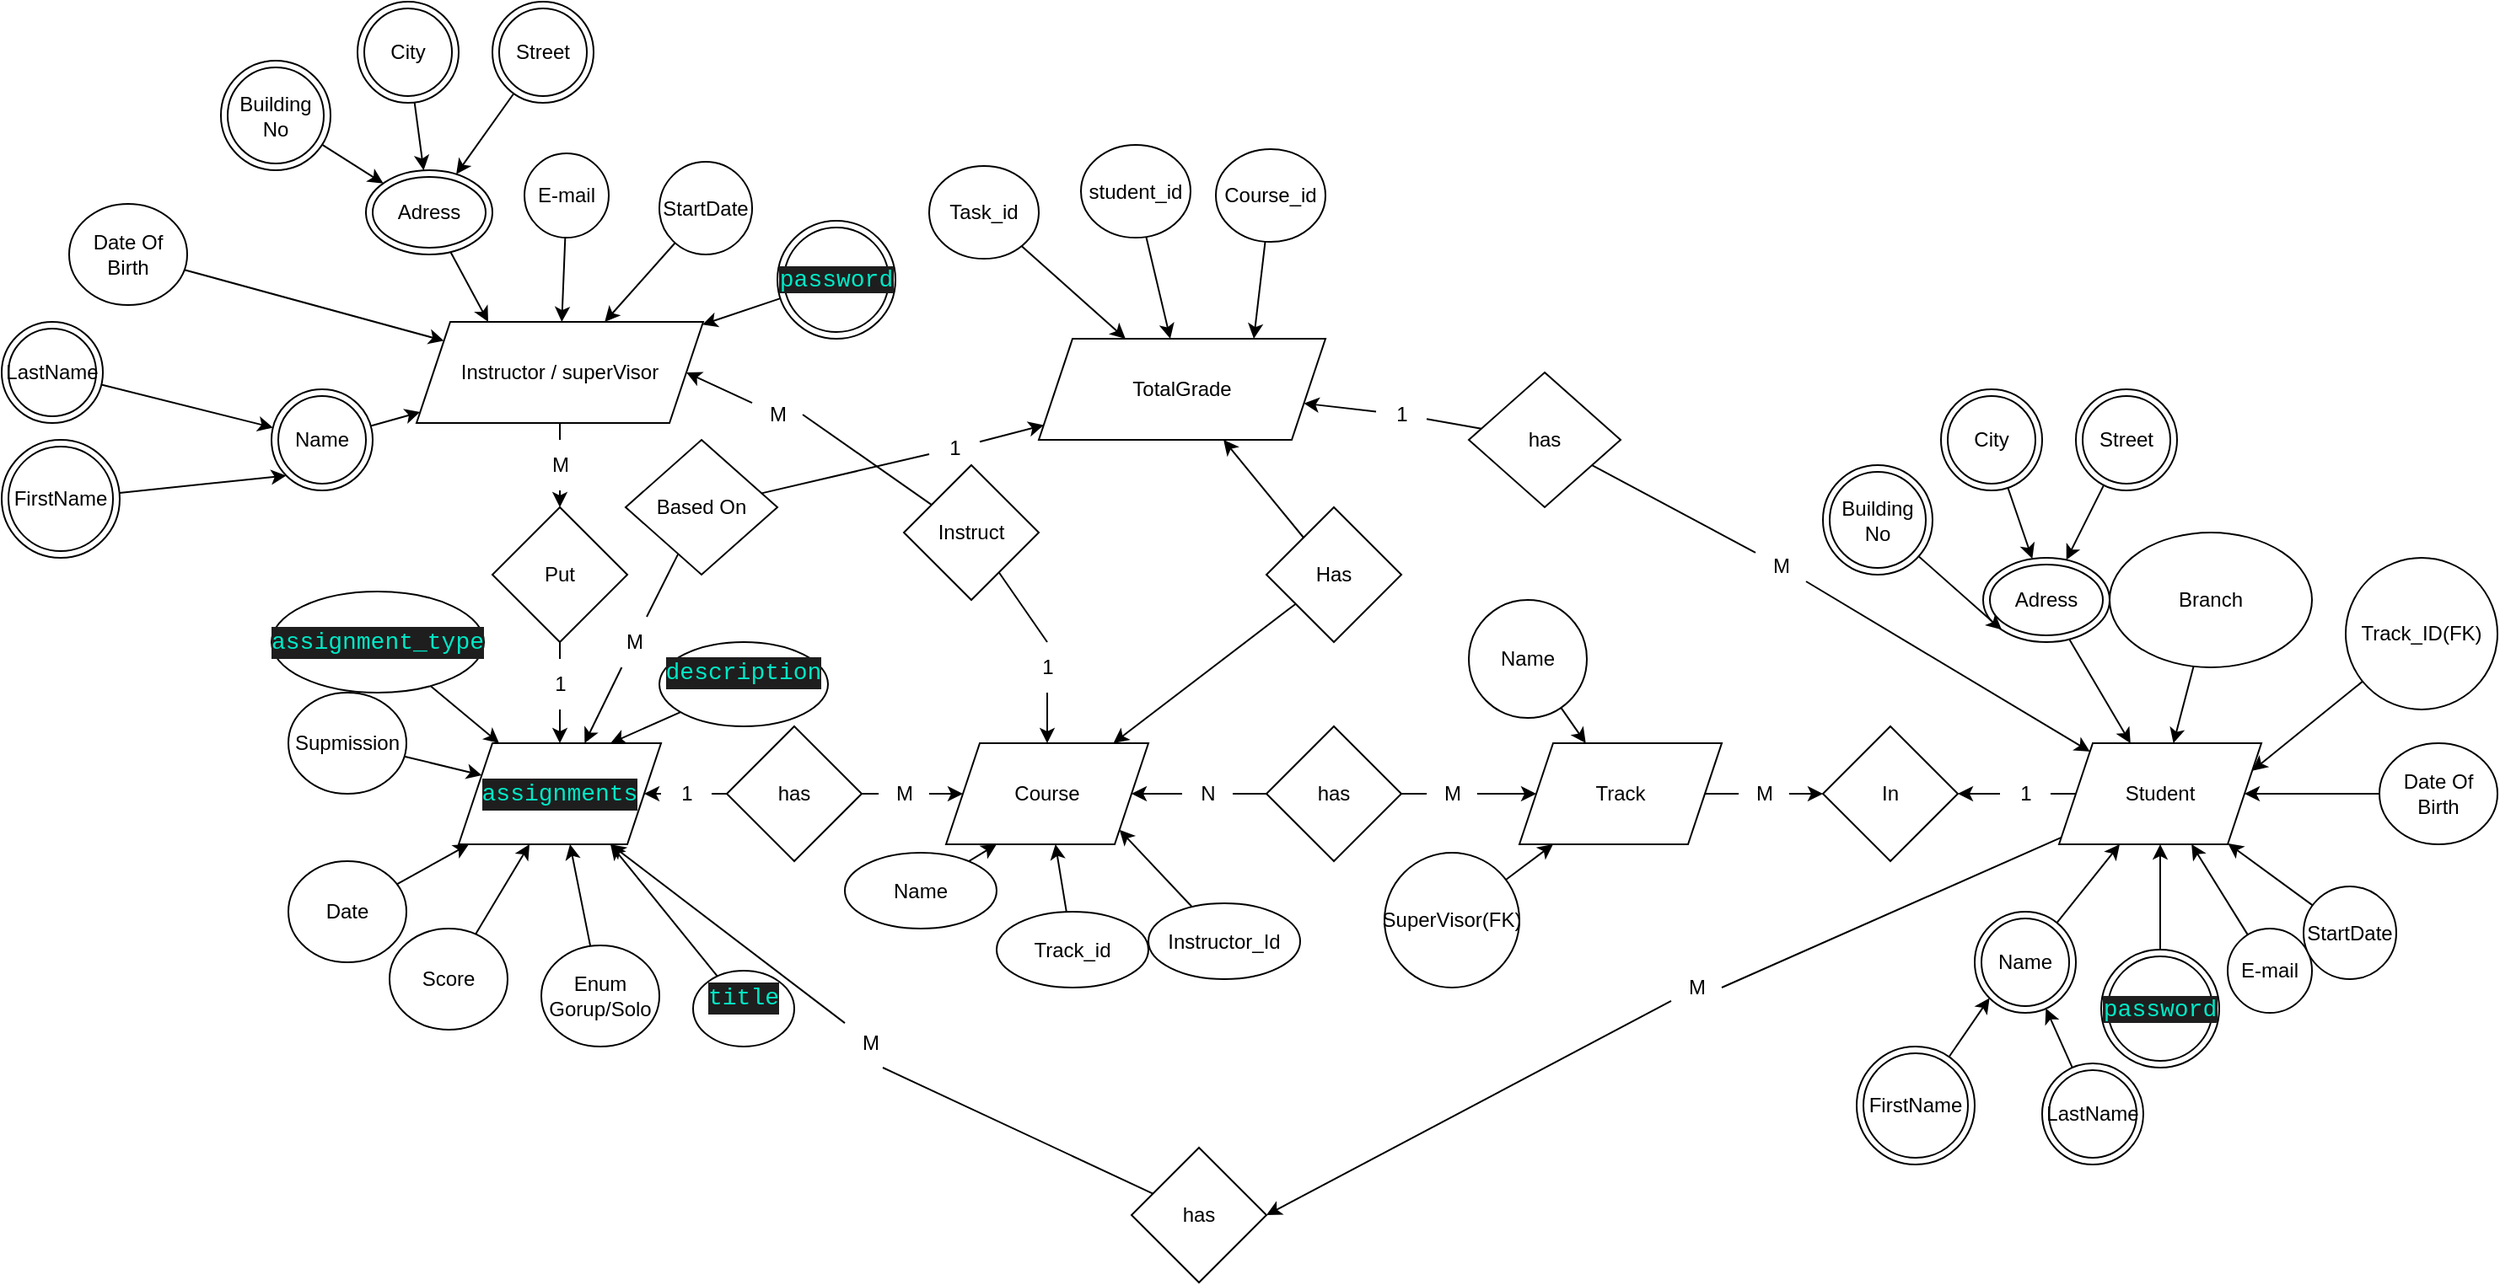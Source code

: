 <mxfile>
    <diagram id="dfsy4DjFATwSa1lI79BY" name="Page-1">
        <mxGraphModel dx="2289" dy="1658" grid="1" gridSize="10" guides="1" tooltips="1" connect="1" arrows="1" fold="1" page="1" pageScale="1" pageWidth="850" pageHeight="1100" math="0" shadow="0">
            <root>
                <mxCell id="0"/>
                <mxCell id="1" parent="0"/>
                <mxCell id="17" style="edgeStyle=none;html=1;entryX=1;entryY=0.5;entryDx=0;entryDy=0;startArrow=none;" parent="1" source="164" target="11" edge="1">
                    <mxGeometry relative="1" as="geometry"/>
                </mxCell>
                <mxCell id="102" style="edgeStyle=none;html=1;entryX=1;entryY=0.5;entryDx=0;entryDy=0;startArrow=none;" parent="1" source="165" target="80" edge="1">
                    <mxGeometry relative="1" as="geometry"/>
                </mxCell>
                <mxCell id="2" value="Student" style="shape=parallelogram;perimeter=parallelogramPerimeter;whiteSpace=wrap;html=1;fixedSize=1;" parent="1" vertex="1">
                    <mxGeometry x="530" y="310" width="120" height="60" as="geometry"/>
                </mxCell>
                <mxCell id="13" style="edgeStyle=none;html=1;startArrow=none;" parent="1" source="180" target="12" edge="1">
                    <mxGeometry relative="1" as="geometry"/>
                </mxCell>
                <mxCell id="3" value="Instructor / superVisor" style="shape=parallelogram;perimeter=parallelogramPerimeter;whiteSpace=wrap;html=1;fixedSize=1;" parent="1" vertex="1">
                    <mxGeometry x="-444" y="60" width="170" height="60" as="geometry"/>
                </mxCell>
                <mxCell id="5" value="&lt;div style=&quot;color: rgb(187, 187, 187); background-color: rgb(30, 30, 30); font-family: Consolas, &amp;quot;Courier New&amp;quot;, monospace; font-size: 14px; line-height: 19px;&quot;&gt;&lt;span style=&quot;color: #00e8c6;&quot;&gt;assignments&lt;/span&gt;&lt;/div&gt;" style="shape=parallelogram;perimeter=parallelogramPerimeter;whiteSpace=wrap;html=1;fixedSize=1;" parent="1" vertex="1">
                    <mxGeometry x="-419" y="310" width="120" height="60" as="geometry"/>
                </mxCell>
                <mxCell id="11" value="In" style="rhombus;whiteSpace=wrap;html=1;" parent="1" vertex="1">
                    <mxGeometry x="390" y="300" width="80" height="80" as="geometry"/>
                </mxCell>
                <mxCell id="14" style="edgeStyle=none;html=1;startArrow=none;" parent="1" source="182" target="5" edge="1">
                    <mxGeometry relative="1" as="geometry"/>
                </mxCell>
                <mxCell id="12" value="Put" style="rhombus;whiteSpace=wrap;html=1;" parent="1" vertex="1">
                    <mxGeometry x="-399" y="170" width="80" height="80" as="geometry"/>
                </mxCell>
                <mxCell id="16" style="edgeStyle=none;html=1;" parent="1" source="15" target="5" edge="1">
                    <mxGeometry relative="1" as="geometry"/>
                </mxCell>
                <mxCell id="15" value="Enum&lt;br&gt;Gorup/Solo" style="ellipse;whiteSpace=wrap;html=1;" parent="1" vertex="1">
                    <mxGeometry x="-370" y="430" width="70" height="60" as="geometry"/>
                </mxCell>
                <mxCell id="19" style="edgeStyle=none;html=1;" parent="1" source="18" target="5" edge="1">
                    <mxGeometry relative="1" as="geometry"/>
                </mxCell>
                <mxCell id="18" value="Score" style="ellipse;whiteSpace=wrap;html=1;" parent="1" vertex="1">
                    <mxGeometry x="-460" y="420" width="70" height="60" as="geometry"/>
                </mxCell>
                <mxCell id="21" style="edgeStyle=none;html=1;" parent="1" source="20" target="5" edge="1">
                    <mxGeometry relative="1" as="geometry"/>
                </mxCell>
                <mxCell id="20" value="Date" style="ellipse;whiteSpace=wrap;html=1;" parent="1" vertex="1">
                    <mxGeometry x="-520" y="380" width="70" height="60" as="geometry"/>
                </mxCell>
                <mxCell id="25" style="edgeStyle=none;html=1;" parent="1" source="24" target="2" edge="1">
                    <mxGeometry relative="1" as="geometry"/>
                </mxCell>
                <mxCell id="24" value="Name" style="ellipse;shape=doubleEllipse;whiteSpace=wrap;html=1;aspect=fixed;" parent="1" vertex="1">
                    <mxGeometry x="480" y="410" width="60" height="60" as="geometry"/>
                </mxCell>
                <mxCell id="28" style="edgeStyle=none;html=1;entryX=0;entryY=1;entryDx=0;entryDy=0;" parent="1" source="26" target="24" edge="1">
                    <mxGeometry relative="1" as="geometry"/>
                </mxCell>
                <mxCell id="26" value="FirstName" style="ellipse;shape=doubleEllipse;whiteSpace=wrap;html=1;aspect=fixed;" parent="1" vertex="1">
                    <mxGeometry x="410" y="490" width="70" height="70" as="geometry"/>
                </mxCell>
                <mxCell id="29" style="edgeStyle=none;html=1;" parent="1" source="27" target="24" edge="1">
                    <mxGeometry relative="1" as="geometry"/>
                </mxCell>
                <mxCell id="27" value="LastName" style="ellipse;shape=doubleEllipse;whiteSpace=wrap;html=1;aspect=fixed;" parent="1" vertex="1">
                    <mxGeometry x="520" y="500" width="60" height="60" as="geometry"/>
                </mxCell>
                <mxCell id="47" style="edgeStyle=none;html=1;" parent="1" source="30" target="2" edge="1">
                    <mxGeometry relative="1" as="geometry"/>
                </mxCell>
                <mxCell id="30" value="Adress" style="ellipse;shape=doubleEllipse;whiteSpace=wrap;html=1;" parent="1" vertex="1">
                    <mxGeometry x="485" y="200" width="75" height="50" as="geometry"/>
                </mxCell>
                <mxCell id="33" style="edgeStyle=none;html=1;" parent="1" source="32" target="30" edge="1">
                    <mxGeometry relative="1" as="geometry"/>
                </mxCell>
                <mxCell id="32" value="City" style="ellipse;shape=doubleEllipse;whiteSpace=wrap;html=1;aspect=fixed;" parent="1" vertex="1">
                    <mxGeometry x="460" y="100" width="60" height="60" as="geometry"/>
                </mxCell>
                <mxCell id="35" style="edgeStyle=none;html=1;" parent="1" source="34" target="30" edge="1">
                    <mxGeometry relative="1" as="geometry"/>
                </mxCell>
                <mxCell id="34" value="Street" style="ellipse;shape=doubleEllipse;whiteSpace=wrap;html=1;aspect=fixed;" parent="1" vertex="1">
                    <mxGeometry x="540" y="100" width="60" height="60" as="geometry"/>
                </mxCell>
                <mxCell id="37" style="edgeStyle=none;html=1;entryX=0;entryY=1;entryDx=0;entryDy=0;" parent="1" source="36" target="30" edge="1">
                    <mxGeometry relative="1" as="geometry"/>
                </mxCell>
                <mxCell id="36" value="Building No" style="ellipse;shape=doubleEllipse;whiteSpace=wrap;html=1;aspect=fixed;" parent="1" vertex="1">
                    <mxGeometry x="390" y="145" width="65" height="65" as="geometry"/>
                </mxCell>
                <mxCell id="42" style="edgeStyle=none;html=1;" parent="1" source="41" target="2" edge="1">
                    <mxGeometry relative="1" as="geometry"/>
                </mxCell>
                <mxCell id="41" value="E-mail" style="ellipse;whiteSpace=wrap;html=1;aspect=fixed;" parent="1" vertex="1">
                    <mxGeometry x="630" y="420" width="50" height="50" as="geometry"/>
                </mxCell>
                <mxCell id="44" style="edgeStyle=none;html=1;" parent="1" source="43" target="2" edge="1">
                    <mxGeometry relative="1" as="geometry"/>
                </mxCell>
                <mxCell id="43" value="StartDate" style="ellipse;whiteSpace=wrap;html=1;aspect=fixed;" parent="1" vertex="1">
                    <mxGeometry x="675" y="395" width="55" height="55" as="geometry"/>
                </mxCell>
                <mxCell id="51" style="edgeStyle=none;html=1;" parent="1" source="50" target="5" edge="1">
                    <mxGeometry relative="1" as="geometry"/>
                </mxCell>
                <mxCell id="50" value="Supmission" style="ellipse;whiteSpace=wrap;html=1;" parent="1" vertex="1">
                    <mxGeometry x="-520" y="280" width="70" height="60" as="geometry"/>
                </mxCell>
                <mxCell id="53" style="edgeStyle=none;html=1;startArrow=none;" parent="1" source="168" target="11" edge="1">
                    <mxGeometry relative="1" as="geometry"/>
                </mxCell>
                <mxCell id="52" value="Track" style="shape=parallelogram;perimeter=parallelogramPerimeter;whiteSpace=wrap;html=1;fixedSize=1;" parent="1" vertex="1">
                    <mxGeometry x="210" y="310" width="120" height="60" as="geometry"/>
                </mxCell>
                <mxCell id="55" style="edgeStyle=none;html=1;startArrow=none;" parent="1" source="171" target="52" edge="1">
                    <mxGeometry relative="1" as="geometry"/>
                </mxCell>
                <mxCell id="72" style="edgeStyle=none;html=1;startArrow=none;" parent="1" source="173" target="71" edge="1">
                    <mxGeometry relative="1" as="geometry"/>
                </mxCell>
                <mxCell id="54" value="has" style="rhombus;whiteSpace=wrap;html=1;" parent="1" vertex="1">
                    <mxGeometry x="60" y="300" width="80" height="80" as="geometry"/>
                </mxCell>
                <mxCell id="62" style="edgeStyle=none;html=1;entryX=1;entryY=0.25;entryDx=0;entryDy=0;" parent="1" source="60" target="2" edge="1">
                    <mxGeometry relative="1" as="geometry"/>
                </mxCell>
                <mxCell id="60" value="Track_ID(FK)" style="ellipse;whiteSpace=wrap;html=1;aspect=fixed;" parent="1" vertex="1">
                    <mxGeometry x="700" y="200" width="90" height="90" as="geometry"/>
                </mxCell>
                <mxCell id="151" style="edgeStyle=none;html=1;" parent="1" source="65" target="52" edge="1">
                    <mxGeometry relative="1" as="geometry"/>
                </mxCell>
                <mxCell id="65" value="Name" style="ellipse;whiteSpace=wrap;html=1;aspect=fixed;" parent="1" vertex="1">
                    <mxGeometry x="180" y="225" width="70" height="70" as="geometry"/>
                </mxCell>
                <mxCell id="68" style="edgeStyle=none;html=1;" parent="1" source="67" target="52" edge="1">
                    <mxGeometry relative="1" as="geometry"/>
                </mxCell>
                <mxCell id="67" value="SuperVisor(FK)" style="ellipse;whiteSpace=wrap;html=1;aspect=fixed;" parent="1" vertex="1">
                    <mxGeometry x="130" y="375" width="80" height="80" as="geometry"/>
                </mxCell>
                <mxCell id="70" style="edgeStyle=none;html=1;" parent="1" source="69" target="2" edge="1">
                    <mxGeometry relative="1" as="geometry"/>
                </mxCell>
                <mxCell id="69" value="Branch" style="ellipse;whiteSpace=wrap;html=1;" parent="1" vertex="1">
                    <mxGeometry x="560" y="185" width="120" height="80" as="geometry"/>
                </mxCell>
                <mxCell id="71" value="Course" style="shape=parallelogram;perimeter=parallelogramPerimeter;whiteSpace=wrap;html=1;fixedSize=1;" parent="1" vertex="1">
                    <mxGeometry x="-130" y="310" width="120" height="60" as="geometry"/>
                </mxCell>
                <mxCell id="153" style="edgeStyle=none;html=1;entryX=0.25;entryY=1;entryDx=0;entryDy=0;" parent="1" source="74" target="71" edge="1">
                    <mxGeometry relative="1" as="geometry"/>
                </mxCell>
                <mxCell id="74" value="Name" style="ellipse;whiteSpace=wrap;html=1;" parent="1" vertex="1">
                    <mxGeometry x="-190" y="375" width="90" height="45" as="geometry"/>
                </mxCell>
                <mxCell id="78" style="edgeStyle=none;html=1;startArrow=none;" parent="1" source="178" target="5" edge="1">
                    <mxGeometry relative="1" as="geometry"/>
                </mxCell>
                <mxCell id="79" style="edgeStyle=none;html=1;startArrow=none;" parent="1" source="176" target="71" edge="1">
                    <mxGeometry relative="1" as="geometry"/>
                </mxCell>
                <mxCell id="77" value="has" style="rhombus;whiteSpace=wrap;html=1;" parent="1" vertex="1">
                    <mxGeometry x="-260" y="300" width="80" height="80" as="geometry"/>
                </mxCell>
                <mxCell id="103" style="edgeStyle=none;html=1;entryX=0.75;entryY=1;entryDx=0;entryDy=0;startArrow=none;" parent="1" source="163" target="5" edge="1">
                    <mxGeometry relative="1" as="geometry"/>
                </mxCell>
                <mxCell id="80" value="has" style="rhombus;whiteSpace=wrap;html=1;" parent="1" vertex="1">
                    <mxGeometry x="-20" y="550" width="80" height="80" as="geometry"/>
                </mxCell>
                <mxCell id="88" value="TotalGrade" style="shape=parallelogram;perimeter=parallelogramPerimeter;whiteSpace=wrap;html=1;fixedSize=1;" parent="1" vertex="1">
                    <mxGeometry x="-75" y="70" width="170" height="60" as="geometry"/>
                </mxCell>
                <mxCell id="91" style="edgeStyle=none;html=1;startArrow=none;" parent="1" source="190" target="2" edge="1">
                    <mxGeometry relative="1" as="geometry"/>
                </mxCell>
                <mxCell id="92" style="edgeStyle=none;html=1;startArrow=none;" parent="1" source="188" target="88" edge="1">
                    <mxGeometry relative="1" as="geometry"/>
                </mxCell>
                <mxCell id="90" value="has" style="rhombus;whiteSpace=wrap;html=1;" parent="1" vertex="1">
                    <mxGeometry x="180" y="90" width="90" height="80" as="geometry"/>
                </mxCell>
                <mxCell id="95" style="edgeStyle=none;html=1;startArrow=none;" parent="1" source="194" target="88" edge="1">
                    <mxGeometry relative="1" as="geometry"/>
                </mxCell>
                <mxCell id="96" style="edgeStyle=none;html=1;startArrow=none;" parent="1" source="192" target="5" edge="1">
                    <mxGeometry relative="1" as="geometry"/>
                </mxCell>
                <mxCell id="94" value="Based On" style="rhombus;whiteSpace=wrap;html=1;" parent="1" vertex="1">
                    <mxGeometry x="-320" y="130" width="90" height="80" as="geometry"/>
                </mxCell>
                <mxCell id="154" style="edgeStyle=none;html=1;entryX=1;entryY=1;entryDx=0;entryDy=0;" parent="1" source="98" target="71" edge="1">
                    <mxGeometry relative="1" as="geometry"/>
                </mxCell>
                <mxCell id="98" value="Instructor_Id" style="ellipse;whiteSpace=wrap;html=1;" parent="1" vertex="1">
                    <mxGeometry x="-10" y="405" width="90" height="45" as="geometry"/>
                </mxCell>
                <mxCell id="101" style="edgeStyle=none;html=1;" parent="1" source="100" target="2" edge="1">
                    <mxGeometry relative="1" as="geometry"/>
                </mxCell>
                <mxCell id="100" value="Date Of Birth" style="ellipse;whiteSpace=wrap;html=1;" parent="1" vertex="1">
                    <mxGeometry x="720" y="310" width="70" height="60" as="geometry"/>
                </mxCell>
                <mxCell id="125" style="edgeStyle=none;html=1;" parent="1" source="104" target="3" edge="1">
                    <mxGeometry relative="1" as="geometry"/>
                </mxCell>
                <mxCell id="104" value="Name" style="ellipse;shape=doubleEllipse;whiteSpace=wrap;html=1;aspect=fixed;" parent="1" vertex="1">
                    <mxGeometry x="-530" y="100" width="60" height="60" as="geometry"/>
                </mxCell>
                <mxCell id="105" style="edgeStyle=none;html=1;entryX=0;entryY=1;entryDx=0;entryDy=0;" parent="1" source="106" target="104" edge="1">
                    <mxGeometry relative="1" as="geometry"/>
                </mxCell>
                <mxCell id="106" value="FirstName" style="ellipse;shape=doubleEllipse;whiteSpace=wrap;html=1;aspect=fixed;" parent="1" vertex="1">
                    <mxGeometry x="-690" y="130" width="70" height="70" as="geometry"/>
                </mxCell>
                <mxCell id="107" style="edgeStyle=none;html=1;" parent="1" source="108" target="104" edge="1">
                    <mxGeometry relative="1" as="geometry"/>
                </mxCell>
                <mxCell id="108" value="LastName" style="ellipse;shape=doubleEllipse;whiteSpace=wrap;html=1;aspect=fixed;" parent="1" vertex="1">
                    <mxGeometry x="-690" y="60" width="60" height="60" as="geometry"/>
                </mxCell>
                <mxCell id="119" style="edgeStyle=none;html=1;entryX=0.25;entryY=0;entryDx=0;entryDy=0;" parent="1" source="109" target="3" edge="1">
                    <mxGeometry relative="1" as="geometry"/>
                </mxCell>
                <mxCell id="109" value="Adress" style="ellipse;shape=doubleEllipse;whiteSpace=wrap;html=1;" parent="1" vertex="1">
                    <mxGeometry x="-474" y="-30" width="75" height="50" as="geometry"/>
                </mxCell>
                <mxCell id="121" style="edgeStyle=none;html=1;" parent="1" source="110" target="109" edge="1">
                    <mxGeometry relative="1" as="geometry"/>
                </mxCell>
                <mxCell id="110" value="City" style="ellipse;shape=doubleEllipse;whiteSpace=wrap;html=1;aspect=fixed;" parent="1" vertex="1">
                    <mxGeometry x="-479" y="-130" width="60" height="60" as="geometry"/>
                </mxCell>
                <mxCell id="122" style="edgeStyle=none;html=1;" parent="1" source="111" target="109" edge="1">
                    <mxGeometry relative="1" as="geometry"/>
                </mxCell>
                <mxCell id="111" value="Street" style="ellipse;shape=doubleEllipse;whiteSpace=wrap;html=1;aspect=fixed;" parent="1" vertex="1">
                    <mxGeometry x="-399" y="-130" width="60" height="60" as="geometry"/>
                </mxCell>
                <mxCell id="120" style="edgeStyle=none;html=1;" parent="1" source="112" target="109" edge="1">
                    <mxGeometry relative="1" as="geometry"/>
                </mxCell>
                <mxCell id="112" value="Building No" style="ellipse;shape=doubleEllipse;whiteSpace=wrap;html=1;aspect=fixed;" parent="1" vertex="1">
                    <mxGeometry x="-560" y="-95" width="65" height="65" as="geometry"/>
                </mxCell>
                <mxCell id="126" style="edgeStyle=none;html=1;" parent="1" source="114" target="3" edge="1">
                    <mxGeometry relative="1" as="geometry"/>
                </mxCell>
                <mxCell id="114" value="E-mail" style="ellipse;whiteSpace=wrap;html=1;aspect=fixed;" parent="1" vertex="1">
                    <mxGeometry x="-380" y="-40" width="50" height="50" as="geometry"/>
                </mxCell>
                <mxCell id="127" style="edgeStyle=none;html=1;" parent="1" source="115" target="3" edge="1">
                    <mxGeometry relative="1" as="geometry"/>
                </mxCell>
                <mxCell id="115" value="StartDate" style="ellipse;whiteSpace=wrap;html=1;aspect=fixed;" parent="1" vertex="1">
                    <mxGeometry x="-300" y="-35" width="55" height="55" as="geometry"/>
                </mxCell>
                <mxCell id="123" style="edgeStyle=none;html=1;" parent="1" source="118" target="3" edge="1">
                    <mxGeometry relative="1" as="geometry"/>
                </mxCell>
                <mxCell id="118" value="Date Of Birth" style="ellipse;whiteSpace=wrap;html=1;" parent="1" vertex="1">
                    <mxGeometry x="-650" y="-10" width="70" height="60" as="geometry"/>
                </mxCell>
                <mxCell id="129" style="edgeStyle=none;html=1;" parent="1" source="128" target="88" edge="1">
                    <mxGeometry relative="1" as="geometry"/>
                </mxCell>
                <mxCell id="128" value="student_id" style="ellipse;whiteSpace=wrap;html=1;" parent="1" vertex="1">
                    <mxGeometry x="-50" y="-45" width="65" height="55" as="geometry"/>
                </mxCell>
                <mxCell id="133" style="edgeStyle=none;html=1;entryX=0.75;entryY=0;entryDx=0;entryDy=0;" parent="1" source="132" target="88" edge="1">
                    <mxGeometry relative="1" as="geometry"/>
                </mxCell>
                <mxCell id="132" value="Course_id" style="ellipse;whiteSpace=wrap;html=1;" parent="1" vertex="1">
                    <mxGeometry x="30" y="-42.5" width="65" height="55" as="geometry"/>
                </mxCell>
                <mxCell id="138" style="edgeStyle=none;html=1;" parent="1" source="137" target="88" edge="1">
                    <mxGeometry relative="1" as="geometry"/>
                </mxCell>
                <mxCell id="137" value="Task_id" style="ellipse;whiteSpace=wrap;html=1;" parent="1" vertex="1">
                    <mxGeometry x="-140" y="-32.5" width="65" height="55" as="geometry"/>
                </mxCell>
                <mxCell id="140" style="edgeStyle=none;html=1;entryX=0.75;entryY=1;entryDx=0;entryDy=0;" parent="1" source="139" target="5" edge="1">
                    <mxGeometry relative="1" as="geometry"/>
                </mxCell>
                <mxCell id="139" value="&#10;&lt;div style=&quot;color: rgb(187, 187, 187); background-color: rgb(30, 30, 30); font-family: Consolas, &amp;quot;Courier New&amp;quot;, monospace; font-weight: normal; font-size: 14px; line-height: 19px;&quot;&gt;&lt;div&gt;&lt;span style=&quot;color: #00e8c6;&quot;&gt;title&lt;/span&gt;&lt;/div&gt;&lt;/div&gt;&#10;&#10;" style="ellipse;whiteSpace=wrap;html=1;" parent="1" vertex="1">
                    <mxGeometry x="-280" y="445" width="60" height="45" as="geometry"/>
                </mxCell>
                <mxCell id="143" style="edgeStyle=none;html=1;entryX=0.75;entryY=0;entryDx=0;entryDy=0;" parent="1" source="142" target="5" edge="1">
                    <mxGeometry relative="1" as="geometry"/>
                </mxCell>
                <mxCell id="142" value="&#10;&lt;div style=&quot;color: rgb(187, 187, 187); background-color: rgb(30, 30, 30); font-family: Consolas, &amp;quot;Courier New&amp;quot;, monospace; font-weight: normal; font-size: 14px; line-height: 19px;&quot;&gt;&lt;div&gt;&lt;span style=&quot;color: #00e8c6;&quot;&gt;description&lt;/span&gt;&lt;/div&gt;&lt;/div&gt;&#10;&#10;" style="ellipse;whiteSpace=wrap;html=1;" parent="1" vertex="1">
                    <mxGeometry x="-300" y="250" width="100" height="50" as="geometry"/>
                </mxCell>
                <mxCell id="145" style="edgeStyle=none;html=1;" parent="1" source="144" target="5" edge="1">
                    <mxGeometry relative="1" as="geometry"/>
                </mxCell>
                <mxCell id="144" value="&lt;div style=&quot;color: rgb(187, 187, 187); background-color: rgb(30, 30, 30); font-family: Consolas, &amp;quot;Courier New&amp;quot;, monospace; font-size: 14px; line-height: 19px;&quot;&gt;&lt;span style=&quot;color: #00e8c6;&quot;&gt;assignment_type&lt;/span&gt;&lt;/div&gt;" style="ellipse;whiteSpace=wrap;html=1;" parent="1" vertex="1">
                    <mxGeometry x="-530" y="220" width="126" height="60" as="geometry"/>
                </mxCell>
                <mxCell id="147" style="edgeStyle=none;html=1;" parent="1" source="146" target="71" edge="1">
                    <mxGeometry relative="1" as="geometry"/>
                </mxCell>
                <mxCell id="146" value="Track_id" style="ellipse;whiteSpace=wrap;html=1;" parent="1" vertex="1">
                    <mxGeometry x="-100" y="410" width="90" height="45" as="geometry"/>
                </mxCell>
                <mxCell id="150" value="" style="edgeStyle=none;html=1;" parent="1" source="149" target="2" edge="1">
                    <mxGeometry relative="1" as="geometry"/>
                </mxCell>
                <mxCell id="149" value="&lt;span style=&quot;color: rgba(0, 0, 0, 0); font-family: monospace; font-size: 0px; text-align: start;&quot;&gt;%3CmxGraphModel%3E%3Croot%3E%3CmxCell%20id%3D%220%22%2F%3E%3CmxCell%20id%3D%221%22%20parent%3D%220%22%2F%3E%3CmxCell%20id%3D%222%22%20value%3D%22%26lt%3Bdiv%20style%3D%26quot%3Bcolor%3A%20rgb(187%2C%20187%2C%20187)%3B%20background-color%3A%20rgb(30%2C%2030%2C%2030)%3B%20font-family%3A%20Consolas%2C%20%26amp%3Bquot%3BCourier%20New%26amp%3Bquot%3B%2C%20monospace%3B%20font-weight%3A%20normal%3B%20font-size%3A%2014px%3B%20line-height%3A%2019px%3B%26quot%3B%26gt%3B%26lt%3Bdiv%26gt%3B%26lt%3Bspan%20style%3D%26quot%3Bcolor%3A%20%2300e8c6%3B%26quot%3B%26gt%3Bpassword%26lt%3B%2Fspan%26gt%3B%26lt%3B%2Fdiv%26gt%3B%26lt%3B%2Fdiv%26gt%3B%22%20style%3D%22text%3BwhiteSpace%3Dwrap%3Bhtml%3D1%3B%22%20vertex%3D%221%22%20parent%3D%221%22%3E%3CmxGeometry%20x%3D%22590%22%20y%3D%22420%22%20width%3D%22100%22%20height%3D%2240%22%20as%3D%22geometry%22%2F%3E%3C%2FmxCell%3E%3C%2Froot%3E%3C%2FmxGraphModel%3E&lt;/span&gt;&lt;span style=&quot;color: rgb(0, 232, 198); background-color: rgb(30, 30, 30); font-family: Consolas, &amp;quot;Courier New&amp;quot;, monospace; font-size: 14px;&quot;&gt;password&lt;/span&gt;" style="ellipse;shape=doubleEllipse;whiteSpace=wrap;html=1;aspect=fixed;" parent="1" vertex="1">
                    <mxGeometry x="555" y="432.5" width="70" height="70" as="geometry"/>
                </mxCell>
                <mxCell id="156" style="edgeStyle=none;html=1;entryX=1;entryY=0.5;entryDx=0;entryDy=0;startArrow=none;" parent="1" source="186" target="3" edge="1">
                    <mxGeometry relative="1" as="geometry"/>
                </mxCell>
                <mxCell id="157" style="edgeStyle=none;html=1;entryX=0.5;entryY=0;entryDx=0;entryDy=0;startArrow=none;" parent="1" source="184" target="71" edge="1">
                    <mxGeometry relative="1" as="geometry"/>
                </mxCell>
                <mxCell id="155" value="Instruct" style="rhombus;whiteSpace=wrap;html=1;" parent="1" vertex="1">
                    <mxGeometry x="-155" y="145" width="80" height="80" as="geometry"/>
                </mxCell>
                <mxCell id="159" style="edgeStyle=none;html=1;" parent="1" source="158" target="88" edge="1">
                    <mxGeometry relative="1" as="geometry"/>
                </mxCell>
                <mxCell id="160" style="edgeStyle=none;html=1;" parent="1" source="158" target="71" edge="1">
                    <mxGeometry relative="1" as="geometry"/>
                </mxCell>
                <mxCell id="158" value="Has" style="rhombus;whiteSpace=wrap;html=1;" parent="1" vertex="1">
                    <mxGeometry x="60" y="170" width="80" height="80" as="geometry"/>
                </mxCell>
                <mxCell id="162" style="edgeStyle=none;html=1;" parent="1" source="161" target="3" edge="1">
                    <mxGeometry relative="1" as="geometry"/>
                </mxCell>
                <mxCell id="161" value="&lt;span style=&quot;color: rgba(0, 0, 0, 0); font-family: monospace; font-size: 0px; text-align: start;&quot;&gt;%3CmxGraphModel%3E%3Croot%3E%3CmxCell%20id%3D%220%22%2F%3E%3CmxCell%20id%3D%221%22%20parent%3D%220%22%2F%3E%3CmxCell%20id%3D%222%22%20value%3D%22%26lt%3Bdiv%20style%3D%26quot%3Bcolor%3A%20rgb(187%2C%20187%2C%20187)%3B%20background-color%3A%20rgb(30%2C%2030%2C%2030)%3B%20font-family%3A%20Consolas%2C%20%26amp%3Bquot%3BCourier%20New%26amp%3Bquot%3B%2C%20monospace%3B%20font-weight%3A%20normal%3B%20font-size%3A%2014px%3B%20line-height%3A%2019px%3B%26quot%3B%26gt%3B%26lt%3Bdiv%26gt%3B%26lt%3Bspan%20style%3D%26quot%3Bcolor%3A%20%2300e8c6%3B%26quot%3B%26gt%3Bpassword%26lt%3B%2Fspan%26gt%3B%26lt%3B%2Fdiv%26gt%3B%26lt%3B%2Fdiv%26gt%3B%22%20style%3D%22text%3BwhiteSpace%3Dwrap%3Bhtml%3D1%3B%22%20vertex%3D%221%22%20parent%3D%221%22%3E%3CmxGeometry%20x%3D%22590%22%20y%3D%22420%22%20width%3D%22100%22%20height%3D%2240%22%20as%3D%22geometry%22%2F%3E%3C%2FmxCell%3E%3C%2Froot%3E%3C%2FmxGraphModel%3E&lt;/span&gt;&lt;span style=&quot;color: rgb(0, 232, 198); background-color: rgb(30, 30, 30); font-family: Consolas, &amp;quot;Courier New&amp;quot;, monospace; font-size: 14px;&quot;&gt;password&lt;/span&gt;" style="ellipse;shape=doubleEllipse;whiteSpace=wrap;html=1;aspect=fixed;" parent="1" vertex="1">
                    <mxGeometry x="-230" width="70" height="70" as="geometry"/>
                </mxCell>
                <mxCell id="166" value="" style="edgeStyle=none;html=1;entryX=1;entryY=0.5;entryDx=0;entryDy=0;endArrow=none;" parent="1" source="2" target="165" edge="1">
                    <mxGeometry relative="1" as="geometry">
                        <mxPoint x="534.257" y="357.23" as="sourcePoint"/>
                        <mxPoint x="40" y="510" as="targetPoint"/>
                    </mxGeometry>
                </mxCell>
                <mxCell id="165" value="M" style="text;html=1;align=center;verticalAlign=middle;resizable=0;points=[];autosize=1;strokeColor=none;fillColor=none;" parent="1" vertex="1">
                    <mxGeometry x="300" y="440" width="30" height="30" as="geometry"/>
                </mxCell>
                <mxCell id="167" value="" style="edgeStyle=none;html=1;entryX=0.75;entryY=1;entryDx=0;entryDy=0;endArrow=none;" parent="1" source="80" target="163" edge="1">
                    <mxGeometry relative="1" as="geometry">
                        <mxPoint x="-28.06" y="498.06" as="sourcePoint"/>
                        <mxPoint x="-329" y="370" as="targetPoint"/>
                    </mxGeometry>
                </mxCell>
                <mxCell id="163" value="M" style="text;html=1;align=center;verticalAlign=middle;resizable=0;points=[];autosize=1;strokeColor=none;fillColor=none;" parent="1" vertex="1">
                    <mxGeometry x="-190" y="472.5" width="30" height="30" as="geometry"/>
                </mxCell>
                <mxCell id="169" value="" style="edgeStyle=none;html=1;endArrow=none;" parent="1" source="52" target="168" edge="1">
                    <mxGeometry relative="1" as="geometry">
                        <mxPoint x="320" y="340" as="sourcePoint"/>
                        <mxPoint x="400" y="340" as="targetPoint"/>
                    </mxGeometry>
                </mxCell>
                <mxCell id="168" value="M" style="text;html=1;align=center;verticalAlign=middle;resizable=0;points=[];autosize=1;strokeColor=none;fillColor=none;" parent="1" vertex="1">
                    <mxGeometry x="340" y="325" width="30" height="30" as="geometry"/>
                </mxCell>
                <mxCell id="170" value="" style="edgeStyle=none;html=1;entryX=1;entryY=0.5;entryDx=0;entryDy=0;endArrow=none;" parent="1" source="2" target="164" edge="1">
                    <mxGeometry relative="1" as="geometry">
                        <mxPoint x="540" y="340" as="sourcePoint"/>
                        <mxPoint x="480" y="340" as="targetPoint"/>
                    </mxGeometry>
                </mxCell>
                <mxCell id="164" value="1" style="text;html=1;align=center;verticalAlign=middle;resizable=0;points=[];autosize=1;strokeColor=none;fillColor=none;" parent="1" vertex="1">
                    <mxGeometry x="495" y="325" width="30" height="30" as="geometry"/>
                </mxCell>
                <mxCell id="172" value="" style="edgeStyle=none;html=1;endArrow=none;" parent="1" source="54" target="171" edge="1">
                    <mxGeometry relative="1" as="geometry">
                        <mxPoint x="130" y="340" as="sourcePoint"/>
                        <mxPoint x="220" y="340" as="targetPoint"/>
                    </mxGeometry>
                </mxCell>
                <mxCell id="171" value="M" style="text;html=1;align=center;verticalAlign=middle;resizable=0;points=[];autosize=1;strokeColor=none;fillColor=none;" parent="1" vertex="1">
                    <mxGeometry x="155" y="325" width="30" height="30" as="geometry"/>
                </mxCell>
                <mxCell id="174" value="" style="edgeStyle=none;html=1;endArrow=none;" parent="1" source="54" target="173" edge="1">
                    <mxGeometry relative="1" as="geometry">
                        <mxPoint x="50" y="340" as="sourcePoint"/>
                        <mxPoint x="-20" y="340" as="targetPoint"/>
                    </mxGeometry>
                </mxCell>
                <mxCell id="173" value="N" style="text;html=1;align=center;verticalAlign=middle;resizable=0;points=[];autosize=1;strokeColor=none;fillColor=none;" parent="1" vertex="1">
                    <mxGeometry x="10" y="325" width="30" height="30" as="geometry"/>
                </mxCell>
                <mxCell id="177" value="" style="edgeStyle=none;html=1;endArrow=none;" edge="1" parent="1" source="77" target="176">
                    <mxGeometry relative="1" as="geometry">
                        <mxPoint x="-180" y="340" as="sourcePoint"/>
                        <mxPoint x="-120" y="340" as="targetPoint"/>
                    </mxGeometry>
                </mxCell>
                <mxCell id="176" value="M" style="text;html=1;align=center;verticalAlign=middle;resizable=0;points=[];autosize=1;strokeColor=none;fillColor=none;" vertex="1" parent="1">
                    <mxGeometry x="-170" y="325" width="30" height="30" as="geometry"/>
                </mxCell>
                <mxCell id="179" value="" style="edgeStyle=none;html=1;endArrow=none;" edge="1" parent="1" source="77" target="178">
                    <mxGeometry relative="1" as="geometry">
                        <mxPoint x="-260" y="340" as="sourcePoint"/>
                        <mxPoint x="-309" y="340" as="targetPoint"/>
                    </mxGeometry>
                </mxCell>
                <mxCell id="178" value="1" style="text;html=1;align=center;verticalAlign=middle;resizable=0;points=[];autosize=1;strokeColor=none;fillColor=none;" vertex="1" parent="1">
                    <mxGeometry x="-299" y="325" width="30" height="30" as="geometry"/>
                </mxCell>
                <mxCell id="181" value="" style="edgeStyle=none;html=1;endArrow=none;" edge="1" parent="1" source="3" target="180">
                    <mxGeometry relative="1" as="geometry">
                        <mxPoint x="-359" y="120" as="sourcePoint"/>
                        <mxPoint x="-359" y="170" as="targetPoint"/>
                    </mxGeometry>
                </mxCell>
                <mxCell id="180" value="M" style="text;html=1;align=center;verticalAlign=middle;resizable=0;points=[];autosize=1;strokeColor=none;fillColor=none;" vertex="1" parent="1">
                    <mxGeometry x="-374" y="130" width="30" height="30" as="geometry"/>
                </mxCell>
                <mxCell id="183" value="" style="edgeStyle=none;html=1;endArrow=none;" edge="1" parent="1" source="12" target="182">
                    <mxGeometry relative="1" as="geometry">
                        <mxPoint x="-359" y="250" as="sourcePoint"/>
                        <mxPoint x="-359" y="310" as="targetPoint"/>
                    </mxGeometry>
                </mxCell>
                <mxCell id="182" value="1" style="text;html=1;align=center;verticalAlign=middle;resizable=0;points=[];autosize=1;strokeColor=none;fillColor=none;" vertex="1" parent="1">
                    <mxGeometry x="-374" y="260" width="30" height="30" as="geometry"/>
                </mxCell>
                <mxCell id="185" value="" style="edgeStyle=none;html=1;entryX=0.5;entryY=0;entryDx=0;entryDy=0;endArrow=none;" edge="1" parent="1" source="155" target="184">
                    <mxGeometry relative="1" as="geometry">
                        <mxPoint x="-70" y="235" as="sourcePoint"/>
                        <mxPoint x="-70" y="310" as="targetPoint"/>
                    </mxGeometry>
                </mxCell>
                <mxCell id="184" value="1" style="text;html=1;align=center;verticalAlign=middle;resizable=0;points=[];autosize=1;strokeColor=none;fillColor=none;" vertex="1" parent="1">
                    <mxGeometry x="-85" y="250" width="30" height="30" as="geometry"/>
                </mxCell>
                <mxCell id="187" value="" style="edgeStyle=none;html=1;entryX=1;entryY=0.5;entryDx=0;entryDy=0;endArrow=none;" edge="1" parent="1" source="155" target="186">
                    <mxGeometry relative="1" as="geometry">
                        <mxPoint x="-96.834" y="181.834" as="sourcePoint"/>
                        <mxPoint x="-284" y="90" as="targetPoint"/>
                    </mxGeometry>
                </mxCell>
                <mxCell id="186" value="M" style="text;html=1;align=center;verticalAlign=middle;resizable=0;points=[];autosize=1;strokeColor=none;fillColor=none;" vertex="1" parent="1">
                    <mxGeometry x="-245" y="100" width="30" height="30" as="geometry"/>
                </mxCell>
                <mxCell id="189" value="" style="edgeStyle=none;html=1;endArrow=none;" edge="1" parent="1" source="90" target="188">
                    <mxGeometry relative="1" as="geometry">
                        <mxPoint x="186.106" y="124.573" as="sourcePoint"/>
                        <mxPoint x="81.667" y="110" as="targetPoint"/>
                    </mxGeometry>
                </mxCell>
                <mxCell id="188" value="1" style="text;html=1;align=center;verticalAlign=middle;resizable=0;points=[];autosize=1;strokeColor=none;fillColor=none;" vertex="1" parent="1">
                    <mxGeometry x="125" y="100" width="30" height="30" as="geometry"/>
                </mxCell>
                <mxCell id="191" value="" style="edgeStyle=none;html=1;endArrow=none;" edge="1" parent="1" source="90" target="190">
                    <mxGeometry relative="1" as="geometry">
                        <mxPoint x="252.318" y="145.717" as="sourcePoint"/>
                        <mxPoint x="548.046" y="315.862" as="targetPoint"/>
                    </mxGeometry>
                </mxCell>
                <mxCell id="190" value="M" style="text;html=1;align=center;verticalAlign=middle;resizable=0;points=[];autosize=1;strokeColor=none;fillColor=none;" vertex="1" parent="1">
                    <mxGeometry x="350" y="190" width="30" height="30" as="geometry"/>
                </mxCell>
                <mxCell id="193" value="" style="edgeStyle=none;html=1;endArrow=none;" edge="1" parent="1" source="94" target="192">
                    <mxGeometry relative="1" as="geometry">
                        <mxPoint x="-288.733" y="197.793" as="sourcePoint"/>
                        <mxPoint x="-344.176" y="310" as="targetPoint"/>
                    </mxGeometry>
                </mxCell>
                <mxCell id="192" value="M" style="text;html=1;align=center;verticalAlign=middle;resizable=0;points=[];autosize=1;strokeColor=none;fillColor=none;" vertex="1" parent="1">
                    <mxGeometry x="-330" y="235" width="30" height="30" as="geometry"/>
                </mxCell>
                <mxCell id="195" value="" style="edgeStyle=none;html=1;endArrow=none;" edge="1" parent="1" source="94" target="194">
                    <mxGeometry relative="1" as="geometry">
                        <mxPoint x="-239.742" y="161.34" as="sourcePoint"/>
                        <mxPoint x="-71.688" y="120.064" as="targetPoint"/>
                    </mxGeometry>
                </mxCell>
                <mxCell id="194" value="1" style="text;html=1;align=center;verticalAlign=middle;resizable=0;points=[];autosize=1;strokeColor=none;fillColor=none;" vertex="1" parent="1">
                    <mxGeometry x="-140" y="120" width="30" height="30" as="geometry"/>
                </mxCell>
            </root>
        </mxGraphModel>
    </diagram>
</mxfile>